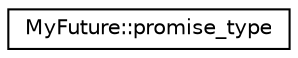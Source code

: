 digraph "Graphical Class Hierarchy"
{
  edge [fontname="Helvetica",fontsize="10",labelfontname="Helvetica",labelfontsize="10"];
  node [fontname="Helvetica",fontsize="10",shape=record];
  rankdir="LR";
  Node0 [label="MyFuture::promise_type",height=0.2,width=0.4,color="black", fillcolor="white", style="filled",URL="$struct_my_future_1_1promise__type.html"];
}
